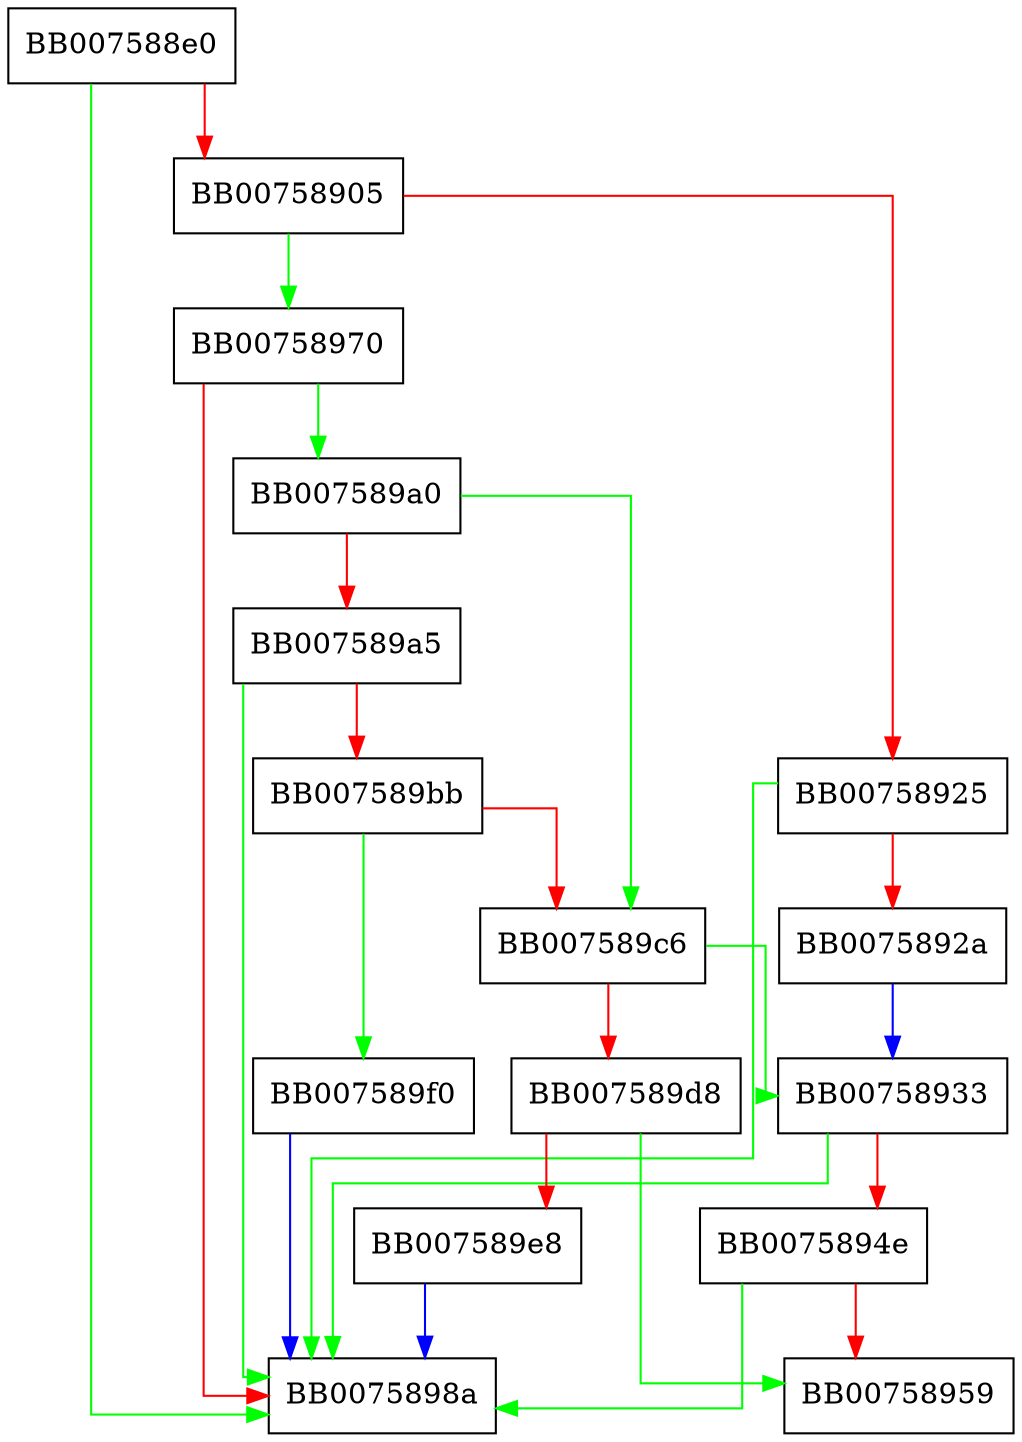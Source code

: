 digraph ossl_ecx_key_fromdata {
  node [shape="box"];
  graph [splines=ortho];
  BB007588e0 -> BB0075898a [color="green"];
  BB007588e0 -> BB00758905 [color="red"];
  BB00758905 -> BB00758970 [color="green"];
  BB00758905 -> BB00758925 [color="red"];
  BB00758925 -> BB0075898a [color="green"];
  BB00758925 -> BB0075892a [color="red"];
  BB0075892a -> BB00758933 [color="blue"];
  BB00758933 -> BB0075898a [color="green"];
  BB00758933 -> BB0075894e [color="red"];
  BB0075894e -> BB0075898a [color="green"];
  BB0075894e -> BB00758959 [color="red"];
  BB00758970 -> BB007589a0 [color="green"];
  BB00758970 -> BB0075898a [color="red"];
  BB007589a0 -> BB007589c6 [color="green"];
  BB007589a0 -> BB007589a5 [color="red"];
  BB007589a5 -> BB0075898a [color="green"];
  BB007589a5 -> BB007589bb [color="red"];
  BB007589bb -> BB007589f0 [color="green"];
  BB007589bb -> BB007589c6 [color="red"];
  BB007589c6 -> BB00758933 [color="green"];
  BB007589c6 -> BB007589d8 [color="red"];
  BB007589d8 -> BB00758959 [color="green"];
  BB007589d8 -> BB007589e8 [color="red"];
  BB007589e8 -> BB0075898a [color="blue"];
  BB007589f0 -> BB0075898a [color="blue"];
}